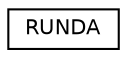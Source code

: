 digraph "Graphical Class Hierarchy"
{
  edge [fontname="Helvetica",fontsize="10",labelfontname="Helvetica",labelfontsize="10"];
  node [fontname="Helvetica",fontsize="10",shape=record];
  rankdir="LR";
  Node0 [label="RUNDA",height=0.2,width=0.4,color="black", fillcolor="white", style="filled",URL="$class_r_u_n_d_a.html"];
}
